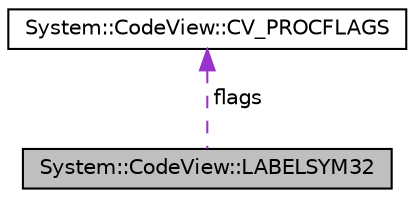 digraph G
{
  edge [fontname="Helvetica",fontsize="10",labelfontname="Helvetica",labelfontsize="10"];
  node [fontname="Helvetica",fontsize="10",shape=record];
  Node1 [label="System::CodeView::LABELSYM32",height=0.2,width=0.4,color="black", fillcolor="grey75", style="filled" fontcolor="black"];
  Node2 -> Node1 [dir="back",color="darkorchid3",fontsize="10",style="dashed",label=" flags" ,fontname="Helvetica"];
  Node2 [label="System::CodeView::CV_PROCFLAGS",height=0.2,width=0.4,color="black", fillcolor="white", style="filled",URL="$struct_system_1_1_code_view_1_1_c_v___p_r_o_c_f_l_a_g_s.html"];
}
